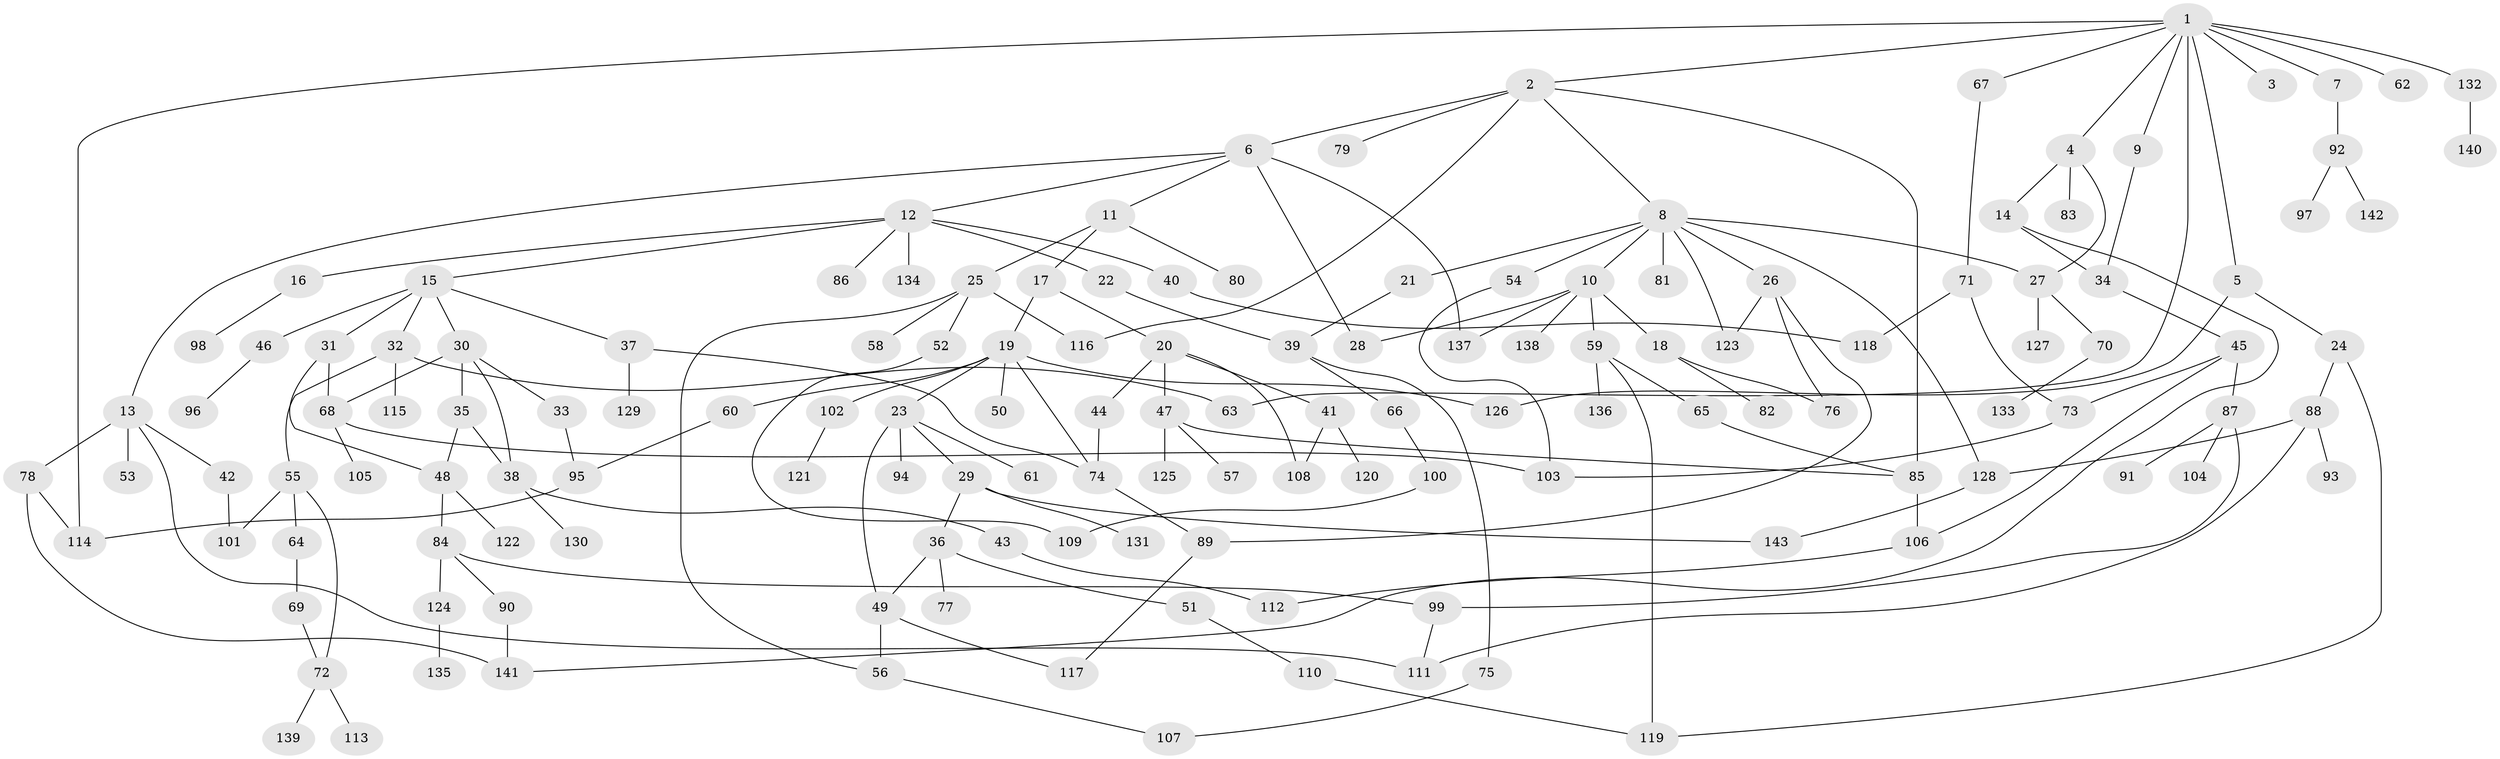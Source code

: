 // coarse degree distribution, {11: 0.009900990099009901, 6: 0.06930693069306931, 1: 0.31683168316831684, 4: 0.13861386138613863, 13: 0.009900990099009901, 2: 0.2376237623762376, 3: 0.15841584158415842, 9: 0.009900990099009901, 5: 0.04950495049504951}
// Generated by graph-tools (version 1.1) at 2025/41/03/06/25 10:41:27]
// undirected, 143 vertices, 186 edges
graph export_dot {
graph [start="1"]
  node [color=gray90,style=filled];
  1;
  2;
  3;
  4;
  5;
  6;
  7;
  8;
  9;
  10;
  11;
  12;
  13;
  14;
  15;
  16;
  17;
  18;
  19;
  20;
  21;
  22;
  23;
  24;
  25;
  26;
  27;
  28;
  29;
  30;
  31;
  32;
  33;
  34;
  35;
  36;
  37;
  38;
  39;
  40;
  41;
  42;
  43;
  44;
  45;
  46;
  47;
  48;
  49;
  50;
  51;
  52;
  53;
  54;
  55;
  56;
  57;
  58;
  59;
  60;
  61;
  62;
  63;
  64;
  65;
  66;
  67;
  68;
  69;
  70;
  71;
  72;
  73;
  74;
  75;
  76;
  77;
  78;
  79;
  80;
  81;
  82;
  83;
  84;
  85;
  86;
  87;
  88;
  89;
  90;
  91;
  92;
  93;
  94;
  95;
  96;
  97;
  98;
  99;
  100;
  101;
  102;
  103;
  104;
  105;
  106;
  107;
  108;
  109;
  110;
  111;
  112;
  113;
  114;
  115;
  116;
  117;
  118;
  119;
  120;
  121;
  122;
  123;
  124;
  125;
  126;
  127;
  128;
  129;
  130;
  131;
  132;
  133;
  134;
  135;
  136;
  137;
  138;
  139;
  140;
  141;
  142;
  143;
  1 -- 2;
  1 -- 3;
  1 -- 4;
  1 -- 5;
  1 -- 7;
  1 -- 9;
  1 -- 62;
  1 -- 67;
  1 -- 114;
  1 -- 132;
  1 -- 63;
  2 -- 6;
  2 -- 8;
  2 -- 79;
  2 -- 116;
  2 -- 85;
  4 -- 14;
  4 -- 27;
  4 -- 83;
  5 -- 24;
  5 -- 126;
  6 -- 11;
  6 -- 12;
  6 -- 13;
  6 -- 28;
  6 -- 137;
  7 -- 92;
  8 -- 10;
  8 -- 21;
  8 -- 26;
  8 -- 54;
  8 -- 81;
  8 -- 123;
  8 -- 128;
  8 -- 27;
  9 -- 34;
  10 -- 18;
  10 -- 59;
  10 -- 138;
  10 -- 137;
  10 -- 28;
  11 -- 17;
  11 -- 25;
  11 -- 80;
  12 -- 15;
  12 -- 16;
  12 -- 22;
  12 -- 40;
  12 -- 86;
  12 -- 134;
  13 -- 42;
  13 -- 53;
  13 -- 78;
  13 -- 111;
  14 -- 34;
  14 -- 141;
  15 -- 30;
  15 -- 31;
  15 -- 32;
  15 -- 37;
  15 -- 46;
  16 -- 98;
  17 -- 19;
  17 -- 20;
  18 -- 82;
  18 -- 76;
  19 -- 23;
  19 -- 50;
  19 -- 60;
  19 -- 102;
  19 -- 74;
  19 -- 126;
  20 -- 41;
  20 -- 44;
  20 -- 47;
  20 -- 108;
  21 -- 39;
  22 -- 39;
  23 -- 29;
  23 -- 61;
  23 -- 94;
  23 -- 49;
  24 -- 88;
  24 -- 119;
  25 -- 52;
  25 -- 56;
  25 -- 58;
  25 -- 116;
  26 -- 76;
  26 -- 123;
  26 -- 89;
  27 -- 70;
  27 -- 127;
  29 -- 36;
  29 -- 131;
  29 -- 143;
  30 -- 33;
  30 -- 35;
  30 -- 38;
  30 -- 68;
  31 -- 48;
  31 -- 68;
  32 -- 55;
  32 -- 63;
  32 -- 115;
  33 -- 95;
  34 -- 45;
  35 -- 38;
  35 -- 48;
  36 -- 49;
  36 -- 51;
  36 -- 77;
  37 -- 74;
  37 -- 129;
  38 -- 43;
  38 -- 130;
  39 -- 66;
  39 -- 75;
  40 -- 118;
  41 -- 120;
  41 -- 108;
  42 -- 101;
  43 -- 112;
  44 -- 74;
  45 -- 87;
  45 -- 106;
  45 -- 73;
  46 -- 96;
  47 -- 57;
  47 -- 85;
  47 -- 125;
  48 -- 84;
  48 -- 122;
  49 -- 117;
  49 -- 56;
  51 -- 110;
  52 -- 109;
  54 -- 103;
  55 -- 64;
  55 -- 72;
  55 -- 101;
  56 -- 107;
  59 -- 65;
  59 -- 119;
  59 -- 136;
  60 -- 95;
  64 -- 69;
  65 -- 85;
  66 -- 100;
  67 -- 71;
  68 -- 105;
  68 -- 103;
  69 -- 72;
  70 -- 133;
  71 -- 73;
  71 -- 118;
  72 -- 113;
  72 -- 139;
  73 -- 103;
  74 -- 89;
  75 -- 107;
  78 -- 141;
  78 -- 114;
  84 -- 90;
  84 -- 124;
  84 -- 99;
  85 -- 106;
  87 -- 91;
  87 -- 99;
  87 -- 104;
  88 -- 93;
  88 -- 128;
  88 -- 111;
  89 -- 117;
  90 -- 141;
  92 -- 97;
  92 -- 142;
  95 -- 114;
  99 -- 111;
  100 -- 109;
  102 -- 121;
  106 -- 112;
  110 -- 119;
  124 -- 135;
  128 -- 143;
  132 -- 140;
}
